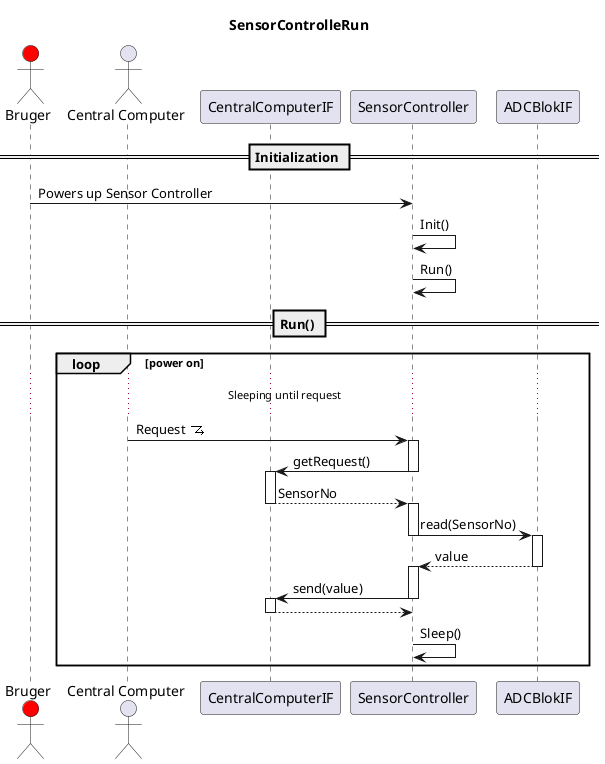 @startuml
title SensorControlleRun

skinparam shadowing false
skinparam MaxMessageSize 10000

actor Bruger #red
actor CC as "Central Computer" 
participant CCIF as "CentralComputerIF"
participant SC as "SensorController"
participant ADC as "ADCBlokIF"

sprite $interruptzigzag [16x16/16] {
    0000000000000000
    0000000000000000
    0000000000000000
    0000000000000000
    000FFFFFFFFFFF00
    000000000000F000
    00000000000F0000
    0000000000F00000
    000000000F000F00
    00000000F00000F0
    0000000FFFFFFFFF
    00000000000000F0
    0000000000000F00
    0000000000000000
    0000000000000000
    0000000000000000
    }
== Initialization ==
Bruger -> SC : Powers up Sensor Controller 
SC -> SC : Init()
SC -> SC : Run()
== Run() ==
loop  power on
... Sleeping until request ...
CC -> SC : Request <$interruptzigzag>
activate SC 
SC -> CCIF : getRequest()
deactivate SC
activate CCIF
CCIF --> SC : SensorNo
deactivate CCIF 
deactivate ADC
activate SC
SC -> ADC : read(SensorNo)
deactivate SC
activate ADC 
ADC --> SC : value
deactivate ADC 
activate SC 
SC -> CCIF : send(value)
deactivate SC 
activate CCIF
CCIF --> SC :
deactivate CCIF
SC -> SC : Sleep()
end loop







@enduml